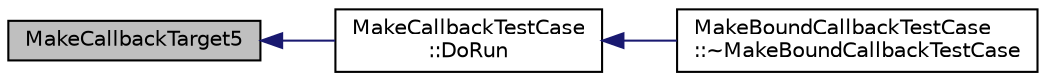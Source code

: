 digraph "MakeCallbackTarget5"
{
  edge [fontname="Helvetica",fontsize="10",labelfontname="Helvetica",labelfontsize="10"];
  node [fontname="Helvetica",fontsize="10",shape=record];
  rankdir="LR";
  Node1 [label="MakeCallbackTarget5",height=0.2,width=0.4,color="black", fillcolor="grey75", style="filled", fontcolor="black"];
  Node1 -> Node2 [dir="back",color="midnightblue",fontsize="10",style="solid"];
  Node2 [label="MakeCallbackTestCase\l::DoRun",height=0.2,width=0.4,color="black", fillcolor="white", style="filled",URL="$d4/d4c/classMakeCallbackTestCase.html#a6391f12ebdf57f1bc7c236997bdd8120",tooltip="Implementation to actually run this TestCase. "];
  Node2 -> Node3 [dir="back",color="midnightblue",fontsize="10",style="solid"];
  Node3 [label="MakeBoundCallbackTestCase\l::~MakeBoundCallbackTestCase",height=0.2,width=0.4,color="black", fillcolor="white", style="filled",URL="$d3/dd7/classMakeBoundCallbackTestCase.html#ab20f4378d6d4162d12c515db2fecc5c1"];
}
